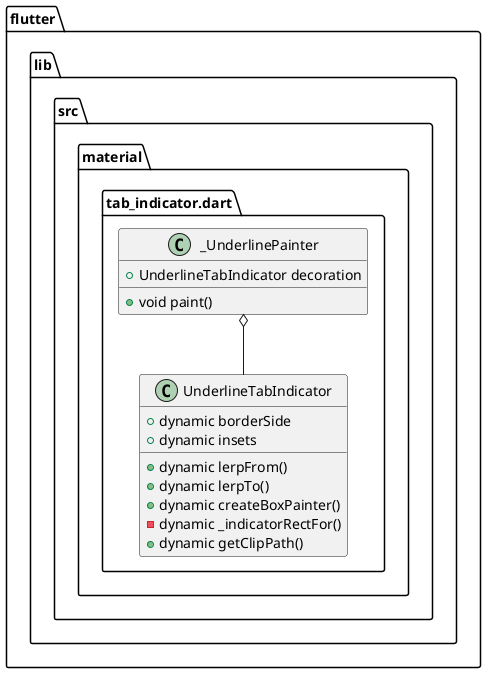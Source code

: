 @startuml
set namespaceSeparator ::

class "flutter::lib::src::material::tab_indicator.dart::UnderlineTabIndicator" {
  +dynamic borderSide
  +dynamic insets
  +dynamic lerpFrom()
  +dynamic lerpTo()
  +dynamic createBoxPainter()
  -dynamic _indicatorRectFor()
  +dynamic getClipPath()
}

class "flutter::lib::src::material::tab_indicator.dart::_UnderlinePainter" {
  +UnderlineTabIndicator decoration
  +void paint()
}

"flutter::lib::src::material::tab_indicator.dart::_UnderlinePainter" o-- "flutter::lib::src::material::tab_indicator.dart::UnderlineTabIndicator"


@enduml